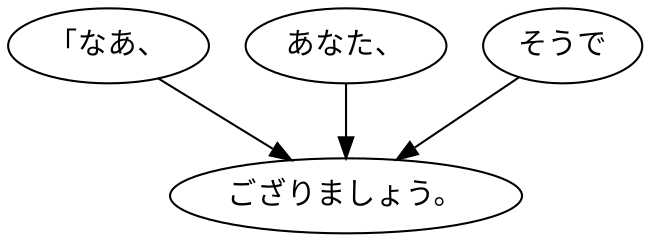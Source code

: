 digraph graph5999 {
	node0 [label="「なあ、"];
	node1 [label="あなた、"];
	node2 [label="そうで"];
	node3 [label="ござりましょう。"];
	node0 -> node3;
	node1 -> node3;
	node2 -> node3;
}
